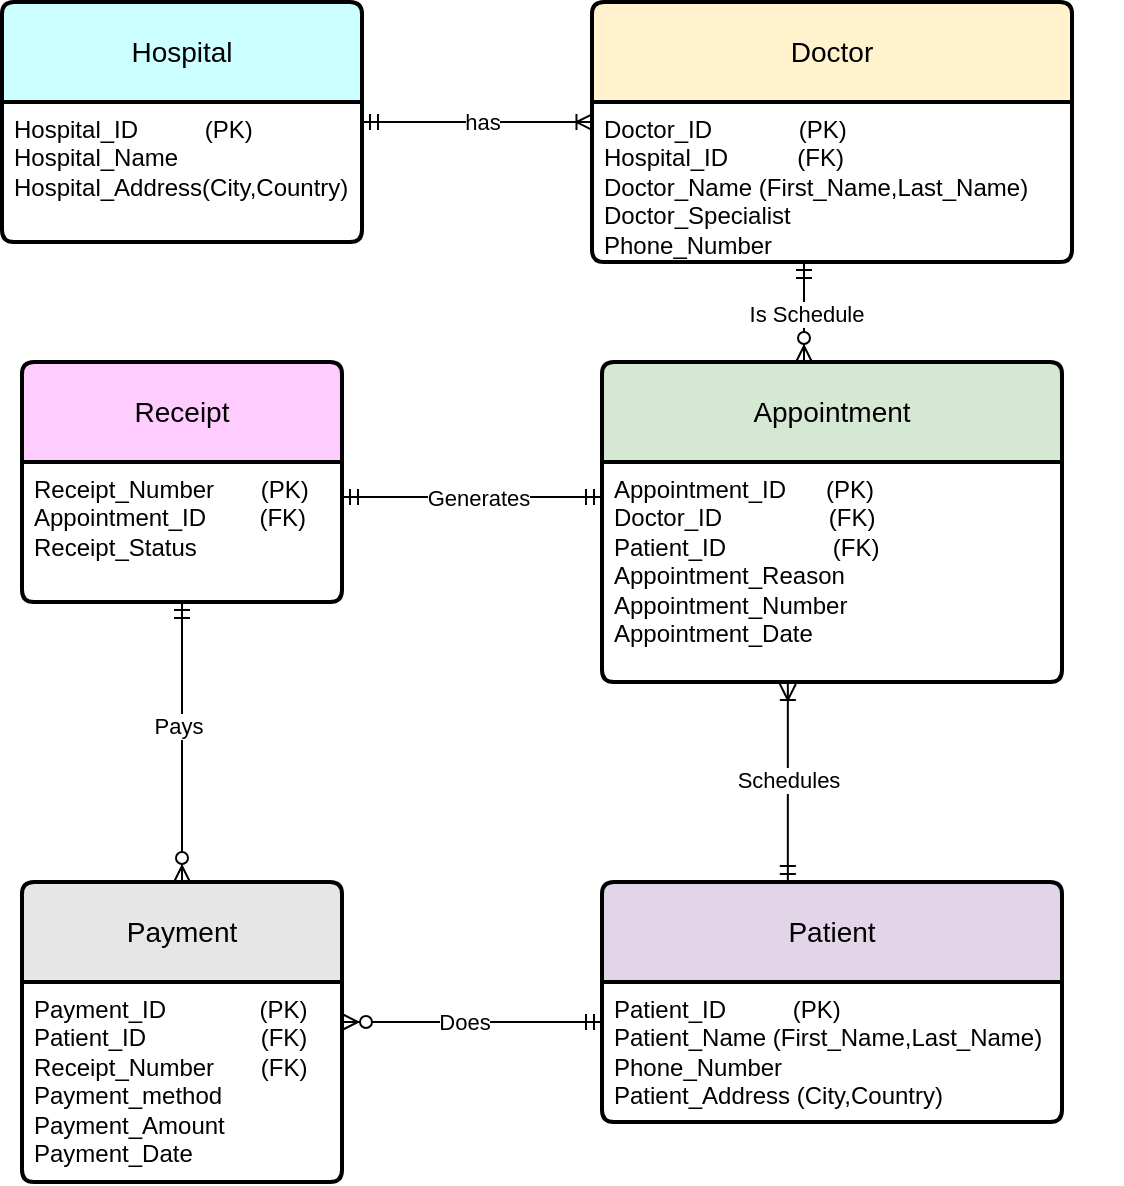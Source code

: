 <mxfile version="22.1.16" type="device">
  <diagram id="R2lEEEUBdFMjLlhIrx00" name="Page-1">
    <mxGraphModel dx="794" dy="511" grid="1" gridSize="10" guides="1" tooltips="1" connect="1" arrows="1" fold="1" page="0" pageScale="1" pageWidth="850" pageHeight="1100" math="0" shadow="0" extFonts="Permanent Marker^https://fonts.googleapis.com/css?family=Permanent+Marker">
      <root>
        <mxCell id="0" />
        <mxCell id="1" parent="0" />
        <mxCell id="kEaBspGjp2HojBMsxIdd-4" value="Hospital" style="swimlane;childLayout=stackLayout;horizontal=1;startSize=50;horizontalStack=0;rounded=1;fontSize=14;fontStyle=0;strokeWidth=2;resizeParent=0;resizeLast=1;shadow=0;dashed=0;align=center;arcSize=4;whiteSpace=wrap;html=1;fillColor=#CCFFFF;" parent="1" vertex="1">
          <mxGeometry x="70" y="180" width="180" height="120" as="geometry">
            <mxRectangle x="80" y="180" width="90" height="50" as="alternateBounds" />
          </mxGeometry>
        </mxCell>
        <mxCell id="kEaBspGjp2HojBMsxIdd-49" value="Hospital_ID&amp;nbsp; &amp;nbsp; &amp;nbsp; &amp;nbsp; &amp;nbsp; (PK)&lt;br&gt;Hospital_Name&lt;br&gt;Hospital_Address(City,Country)" style="align=left;strokeColor=none;fillColor=none;spacingLeft=4;fontSize=12;verticalAlign=top;resizable=0;rotatable=0;part=1;html=1;" parent="kEaBspGjp2HojBMsxIdd-4" vertex="1">
          <mxGeometry y="50" width="180" height="70" as="geometry" />
        </mxCell>
        <mxCell id="kEaBspGjp2HojBMsxIdd-47" style="align=left;strokeColor=none;fillColor=none;spacingLeft=4;fontSize=12;verticalAlign=top;resizable=0;rotatable=0;part=1;html=1;" parent="kEaBspGjp2HojBMsxIdd-4" vertex="1">
          <mxGeometry y="120" width="180" as="geometry" />
        </mxCell>
        <mxCell id="kEaBspGjp2HojBMsxIdd-48" style="align=left;strokeColor=none;fillColor=none;spacingLeft=4;fontSize=12;verticalAlign=top;resizable=0;rotatable=0;part=1;html=1;" parent="kEaBspGjp2HojBMsxIdd-4" vertex="1">
          <mxGeometry y="120" width="180" as="geometry" />
        </mxCell>
        <mxCell id="kEaBspGjp2HojBMsxIdd-55" value="Doctor" style="swimlane;childLayout=stackLayout;horizontal=1;startSize=50;horizontalStack=0;rounded=1;fontSize=14;fontStyle=0;strokeWidth=2;resizeParent=0;resizeLast=1;shadow=0;dashed=0;align=center;arcSize=4;whiteSpace=wrap;html=1;fillColor=#FFF2CC;" parent="1" vertex="1">
          <mxGeometry x="365" y="180" width="240" height="130" as="geometry">
            <mxRectangle x="370" y="180" width="90" height="50" as="alternateBounds" />
          </mxGeometry>
        </mxCell>
        <mxCell id="kEaBspGjp2HojBMsxIdd-56" value="Doctor_ID&amp;nbsp; &amp;nbsp; &amp;nbsp; &amp;nbsp; &amp;nbsp; &amp;nbsp; &amp;nbsp;(PK)&lt;br&gt;Hospital_ID&lt;span style=&quot;white-space: pre;&quot;&gt;&#x9;&lt;/span&gt;&amp;nbsp; &amp;nbsp; &amp;nbsp;(FK)&lt;br&gt;Doctor_Name (First_Name,Last_Name)&amp;nbsp; &amp;nbsp; &amp;nbsp; &amp;nbsp; &amp;nbsp; &amp;nbsp; &amp;nbsp;&lt;br&gt;Doctor_Specialist&lt;br&gt;Phone_Number" style="align=left;strokeColor=none;fillColor=none;spacingLeft=4;fontSize=12;verticalAlign=top;resizable=0;rotatable=0;part=1;html=1;" parent="kEaBspGjp2HojBMsxIdd-55" vertex="1">
          <mxGeometry y="50" width="240" height="70" as="geometry" />
        </mxCell>
        <mxCell id="kEaBspGjp2HojBMsxIdd-57" style="align=left;strokeColor=none;fillColor=none;spacingLeft=4;fontSize=12;verticalAlign=top;resizable=0;rotatable=0;part=1;html=1;" parent="kEaBspGjp2HojBMsxIdd-55" vertex="1">
          <mxGeometry y="120" width="240" as="geometry" />
        </mxCell>
        <mxCell id="kEaBspGjp2HojBMsxIdd-58" style="align=left;strokeColor=none;fillColor=none;spacingLeft=4;fontSize=12;verticalAlign=top;resizable=0;rotatable=0;part=1;html=1;" parent="kEaBspGjp2HojBMsxIdd-55" vertex="1">
          <mxGeometry y="120" width="240" height="10" as="geometry" />
        </mxCell>
        <mxCell id="kEaBspGjp2HojBMsxIdd-60" value="Appointment" style="swimlane;childLayout=stackLayout;horizontal=1;startSize=50;horizontalStack=0;rounded=1;fontSize=14;fontStyle=0;strokeWidth=2;resizeParent=0;resizeLast=1;shadow=0;dashed=0;align=center;arcSize=4;whiteSpace=wrap;html=1;fillColor=#D5E8D4;" parent="1" vertex="1">
          <mxGeometry x="370" y="360" width="230" height="160" as="geometry">
            <mxRectangle x="370" y="360" width="90" height="50" as="alternateBounds" />
          </mxGeometry>
        </mxCell>
        <mxCell id="kEaBspGjp2HojBMsxIdd-61" value="Appointment_ID&amp;nbsp; &amp;nbsp; &amp;nbsp; (PK)&lt;br&gt;Doctor_ID&amp;nbsp; &amp;nbsp; &amp;nbsp; &amp;nbsp; &amp;nbsp; &amp;nbsp; &amp;nbsp; &amp;nbsp; (FK)&lt;br&gt;Patient_ID&amp;nbsp; &amp;nbsp; &amp;nbsp; &amp;nbsp; &amp;nbsp; &amp;nbsp; &amp;nbsp; &amp;nbsp; (FK)&amp;nbsp;&lt;br&gt;Appointment_Reason&lt;br&gt;Appointment_Number&lt;br&gt;Appointment_Date" style="align=left;strokeColor=none;fillColor=none;spacingLeft=4;fontSize=12;verticalAlign=top;resizable=0;rotatable=0;part=1;html=1;" parent="kEaBspGjp2HojBMsxIdd-60" vertex="1">
          <mxGeometry y="50" width="230" height="70" as="geometry" />
        </mxCell>
        <mxCell id="kEaBspGjp2HojBMsxIdd-62" style="align=left;strokeColor=none;fillColor=none;spacingLeft=4;fontSize=12;verticalAlign=top;resizable=0;rotatable=0;part=1;html=1;" parent="kEaBspGjp2HojBMsxIdd-60" vertex="1">
          <mxGeometry y="120" width="230" as="geometry" />
        </mxCell>
        <mxCell id="kEaBspGjp2HojBMsxIdd-63" style="align=left;strokeColor=none;fillColor=none;spacingLeft=4;fontSize=12;verticalAlign=top;resizable=0;rotatable=0;part=1;html=1;" parent="kEaBspGjp2HojBMsxIdd-60" vertex="1">
          <mxGeometry y="120" width="230" height="40" as="geometry" />
        </mxCell>
        <mxCell id="kEaBspGjp2HojBMsxIdd-76" style="edgeStyle=none;rounded=0;orthogonalLoop=1;jettySize=auto;html=1;exitX=0.5;exitY=1;exitDx=0;exitDy=0;" parent="kEaBspGjp2HojBMsxIdd-60" source="kEaBspGjp2HojBMsxIdd-63" target="kEaBspGjp2HojBMsxIdd-63" edge="1">
          <mxGeometry relative="1" as="geometry" />
        </mxCell>
        <mxCell id="kEaBspGjp2HojBMsxIdd-64" value="Patient" style="swimlane;childLayout=stackLayout;horizontal=1;startSize=50;horizontalStack=0;rounded=1;fontSize=14;fontStyle=0;strokeWidth=2;resizeParent=0;resizeLast=1;shadow=0;dashed=0;align=center;arcSize=4;whiteSpace=wrap;html=1;fillColor=#E1D5E7;" parent="1" vertex="1">
          <mxGeometry x="370" y="620" width="230" height="120" as="geometry">
            <mxRectangle x="370" y="620" width="90" height="50" as="alternateBounds" />
          </mxGeometry>
        </mxCell>
        <mxCell id="kEaBspGjp2HojBMsxIdd-65" value="Patient_ID&amp;nbsp; &amp;nbsp; &amp;nbsp; &amp;nbsp; &amp;nbsp; (PK)&lt;br&gt;Patient_Name (First_Name,Last_Name)&amp;nbsp; &amp;nbsp; &amp;nbsp; &amp;nbsp; &amp;nbsp; &amp;nbsp;&amp;nbsp;&lt;br&gt;Phone_Number&lt;br&gt;Patient_Address (City,Country)" style="align=left;strokeColor=none;fillColor=none;spacingLeft=4;fontSize=12;verticalAlign=top;resizable=0;rotatable=0;part=1;html=1;" parent="kEaBspGjp2HojBMsxIdd-64" vertex="1">
          <mxGeometry y="50" width="230" height="70" as="geometry" />
        </mxCell>
        <mxCell id="kEaBspGjp2HojBMsxIdd-66" style="align=left;strokeColor=none;fillColor=none;spacingLeft=4;fontSize=12;verticalAlign=top;resizable=0;rotatable=0;part=1;html=1;" parent="kEaBspGjp2HojBMsxIdd-64" vertex="1">
          <mxGeometry y="120" width="230" as="geometry" />
        </mxCell>
        <mxCell id="kEaBspGjp2HojBMsxIdd-67" style="align=left;strokeColor=none;fillColor=none;spacingLeft=4;fontSize=12;verticalAlign=top;resizable=0;rotatable=0;part=1;html=1;" parent="kEaBspGjp2HojBMsxIdd-64" vertex="1">
          <mxGeometry y="120" width="230" as="geometry" />
        </mxCell>
        <mxCell id="kEaBspGjp2HojBMsxIdd-68" value="Payment" style="swimlane;childLayout=stackLayout;horizontal=1;startSize=50;horizontalStack=0;rounded=1;fontSize=14;fontStyle=0;strokeWidth=2;resizeParent=0;resizeLast=1;shadow=0;dashed=0;align=center;arcSize=4;whiteSpace=wrap;html=1;fillColor=#E6E6E6;" parent="1" vertex="1">
          <mxGeometry x="80" y="620" width="160" height="150" as="geometry">
            <mxRectangle x="90" y="620" width="90" height="50" as="alternateBounds" />
          </mxGeometry>
        </mxCell>
        <mxCell id="kEaBspGjp2HojBMsxIdd-69" value="Payment_ID&amp;nbsp; &amp;nbsp; &amp;nbsp; &amp;nbsp; &amp;nbsp; &amp;nbsp; &amp;nbsp; (PK)&lt;br&gt;Patient_ID&lt;span style=&quot;white-space: pre;&quot;&gt;&#x9;&lt;/span&gt;&lt;span style=&quot;white-space: pre;&quot;&gt;&#x9;&lt;/span&gt;&amp;nbsp; (FK)&lt;br&gt;Receipt_Number&amp;nbsp; &amp;nbsp; &amp;nbsp; &amp;nbsp;(FK)&lt;br&gt;Payment_method&lt;br&gt;Payment_Amount&lt;br&gt;Payment_Date" style="align=left;strokeColor=none;fillColor=none;spacingLeft=4;fontSize=12;verticalAlign=top;resizable=0;rotatable=0;part=1;html=1;" parent="kEaBspGjp2HojBMsxIdd-68" vertex="1">
          <mxGeometry y="50" width="160" height="70" as="geometry" />
        </mxCell>
        <mxCell id="kEaBspGjp2HojBMsxIdd-70" style="align=left;strokeColor=none;fillColor=none;spacingLeft=4;fontSize=12;verticalAlign=top;resizable=0;rotatable=0;part=1;html=1;" parent="kEaBspGjp2HojBMsxIdd-68" vertex="1">
          <mxGeometry y="120" width="160" as="geometry" />
        </mxCell>
        <mxCell id="kEaBspGjp2HojBMsxIdd-71" style="align=left;strokeColor=none;fillColor=none;spacingLeft=4;fontSize=12;verticalAlign=top;resizable=0;rotatable=0;part=1;html=1;" parent="kEaBspGjp2HojBMsxIdd-68" vertex="1">
          <mxGeometry y="120" width="160" height="30" as="geometry" />
        </mxCell>
        <mxCell id="kEaBspGjp2HojBMsxIdd-72" value="Receipt" style="swimlane;childLayout=stackLayout;horizontal=1;startSize=50;horizontalStack=0;rounded=1;fontSize=14;fontStyle=0;strokeWidth=2;resizeParent=0;resizeLast=1;shadow=0;dashed=0;align=center;arcSize=4;whiteSpace=wrap;html=1;fillColor=#FFCCFF;" parent="1" vertex="1">
          <mxGeometry x="80" y="360" width="160" height="120" as="geometry">
            <mxRectangle x="80" y="360" width="90" height="50" as="alternateBounds" />
          </mxGeometry>
        </mxCell>
        <mxCell id="kEaBspGjp2HojBMsxIdd-73" value="Receipt_Number&amp;nbsp; &amp;nbsp; &amp;nbsp; &amp;nbsp;(PK)&lt;br&gt;Appointment_ID&amp;nbsp; &amp;nbsp; &amp;nbsp; &amp;nbsp; (FK)&lt;br&gt;Receipt_Status" style="align=left;strokeColor=none;fillColor=none;spacingLeft=4;fontSize=12;verticalAlign=top;resizable=0;rotatable=0;part=1;html=1;" parent="kEaBspGjp2HojBMsxIdd-72" vertex="1">
          <mxGeometry y="50" width="160" height="70" as="geometry" />
        </mxCell>
        <mxCell id="kEaBspGjp2HojBMsxIdd-74" style="align=left;strokeColor=none;fillColor=none;spacingLeft=4;fontSize=12;verticalAlign=top;resizable=0;rotatable=0;part=1;html=1;" parent="kEaBspGjp2HojBMsxIdd-72" vertex="1">
          <mxGeometry y="120" width="160" as="geometry" />
        </mxCell>
        <mxCell id="kEaBspGjp2HojBMsxIdd-75" style="align=left;strokeColor=none;fillColor=none;spacingLeft=4;fontSize=12;verticalAlign=top;resizable=0;rotatable=0;part=1;html=1;" parent="kEaBspGjp2HojBMsxIdd-72" vertex="1">
          <mxGeometry y="120" width="160" as="geometry" />
        </mxCell>
        <mxCell id="kEaBspGjp2HojBMsxIdd-79" value="" style="fontSize=12;html=1;endArrow=ERoneToMany;startArrow=ERmandOne;rounded=0;exitX=1;exitY=0.5;exitDx=0;exitDy=0;entryX=0.001;entryY=0.143;entryDx=0;entryDy=0;entryPerimeter=0;" parent="1" source="kEaBspGjp2HojBMsxIdd-4" target="kEaBspGjp2HojBMsxIdd-56" edge="1">
          <mxGeometry width="100" height="100" relative="1" as="geometry">
            <mxPoint x="200" y="390" as="sourcePoint" />
            <mxPoint x="360" y="250" as="targetPoint" />
          </mxGeometry>
        </mxCell>
        <mxCell id="CAAe29PesmH0sVvvKc1i-1" value="has" style="edgeLabel;html=1;align=center;verticalAlign=middle;resizable=0;points=[];" vertex="1" connectable="0" parent="kEaBspGjp2HojBMsxIdd-79">
          <mxGeometry x="0.035" y="-1" relative="1" as="geometry">
            <mxPoint y="-1" as="offset" />
          </mxGeometry>
        </mxCell>
        <mxCell id="kEaBspGjp2HojBMsxIdd-80" value="" style="fontSize=12;html=1;endArrow=ERzeroToMany;startArrow=ERmandOne;rounded=0;" parent="1" edge="1">
          <mxGeometry width="100" height="100" relative="1" as="geometry">
            <mxPoint x="471" y="310" as="sourcePoint" />
            <mxPoint x="471" y="360" as="targetPoint" />
          </mxGeometry>
        </mxCell>
        <mxCell id="CAAe29PesmH0sVvvKc1i-5" value="Is Schedule" style="edgeLabel;html=1;align=center;verticalAlign=middle;resizable=0;points=[];" vertex="1" connectable="0" parent="kEaBspGjp2HojBMsxIdd-80">
          <mxGeometry x="0.033" y="1" relative="1" as="geometry">
            <mxPoint as="offset" />
          </mxGeometry>
        </mxCell>
        <mxCell id="kEaBspGjp2HojBMsxIdd-81" value="" style="fontSize=12;html=1;endArrow=ERmandOne;startArrow=ERmandOne;rounded=0;exitX=1;exitY=0.25;exitDx=0;exitDy=0;entryX=0;entryY=0.25;entryDx=0;entryDy=0;" parent="1" source="kEaBspGjp2HojBMsxIdd-73" target="kEaBspGjp2HojBMsxIdd-61" edge="1">
          <mxGeometry width="100" height="100" relative="1" as="geometry">
            <mxPoint x="230" y="440" as="sourcePoint" />
            <mxPoint x="360" y="440" as="targetPoint" />
          </mxGeometry>
        </mxCell>
        <mxCell id="CAAe29PesmH0sVvvKc1i-2" value="Generates" style="edgeLabel;html=1;align=center;verticalAlign=middle;resizable=0;points=[];" vertex="1" connectable="0" parent="kEaBspGjp2HojBMsxIdd-81">
          <mxGeometry x="0.041" y="1" relative="1" as="geometry">
            <mxPoint y="1" as="offset" />
          </mxGeometry>
        </mxCell>
        <mxCell id="kEaBspGjp2HojBMsxIdd-82" value="" style="fontSize=12;html=1;endArrow=ERoneToMany;startArrow=ERmandOne;rounded=0;entryX=0.404;entryY=1.025;entryDx=0;entryDy=0;entryPerimeter=0;exitX=0.404;exitY=0;exitDx=0;exitDy=0;exitPerimeter=0;" parent="1" source="kEaBspGjp2HojBMsxIdd-64" target="kEaBspGjp2HojBMsxIdd-63" edge="1">
          <mxGeometry width="100" height="100" relative="1" as="geometry">
            <mxPoint x="430" y="600" as="sourcePoint" />
            <mxPoint x="430" y="540" as="targetPoint" />
          </mxGeometry>
        </mxCell>
        <mxCell id="CAAe29PesmH0sVvvKc1i-9" value="Schedules" style="edgeLabel;html=1;align=center;verticalAlign=middle;resizable=0;points=[];" vertex="1" connectable="0" parent="kEaBspGjp2HojBMsxIdd-82">
          <mxGeometry x="0.044" relative="1" as="geometry">
            <mxPoint as="offset" />
          </mxGeometry>
        </mxCell>
        <mxCell id="kEaBspGjp2HojBMsxIdd-83" value="" style="fontSize=12;html=1;endArrow=ERzeroToMany;startArrow=ERmandOne;rounded=0;exitX=0.5;exitY=1;exitDx=0;exitDy=0;entryX=0.5;entryY=0;entryDx=0;entryDy=0;" parent="1" source="kEaBspGjp2HojBMsxIdd-73" target="kEaBspGjp2HojBMsxIdd-68" edge="1">
          <mxGeometry width="100" height="100" relative="1" as="geometry">
            <mxPoint x="230" y="640" as="sourcePoint" />
            <mxPoint x="160" y="610" as="targetPoint" />
          </mxGeometry>
        </mxCell>
        <mxCell id="CAAe29PesmH0sVvvKc1i-10" value="Pays" style="edgeLabel;html=1;align=center;verticalAlign=middle;resizable=0;points=[];" vertex="1" connectable="0" parent="kEaBspGjp2HojBMsxIdd-83">
          <mxGeometry x="-0.124" y="-2" relative="1" as="geometry">
            <mxPoint as="offset" />
          </mxGeometry>
        </mxCell>
        <mxCell id="kEaBspGjp2HojBMsxIdd-85" value="" style="fontSize=12;html=1;endArrow=ERzeroToMany;startArrow=ERmandOne;rounded=0;" parent="1" edge="1">
          <mxGeometry width="100" height="100" relative="1" as="geometry">
            <mxPoint x="370" y="690" as="sourcePoint" />
            <mxPoint x="240" y="690" as="targetPoint" />
          </mxGeometry>
        </mxCell>
        <mxCell id="CAAe29PesmH0sVvvKc1i-3" value="Does" style="edgeLabel;html=1;align=center;verticalAlign=middle;resizable=0;points=[];" vertex="1" connectable="0" parent="kEaBspGjp2HojBMsxIdd-85">
          <mxGeometry x="0.067" y="2" relative="1" as="geometry">
            <mxPoint y="-2" as="offset" />
          </mxGeometry>
        </mxCell>
      </root>
    </mxGraphModel>
  </diagram>
</mxfile>
